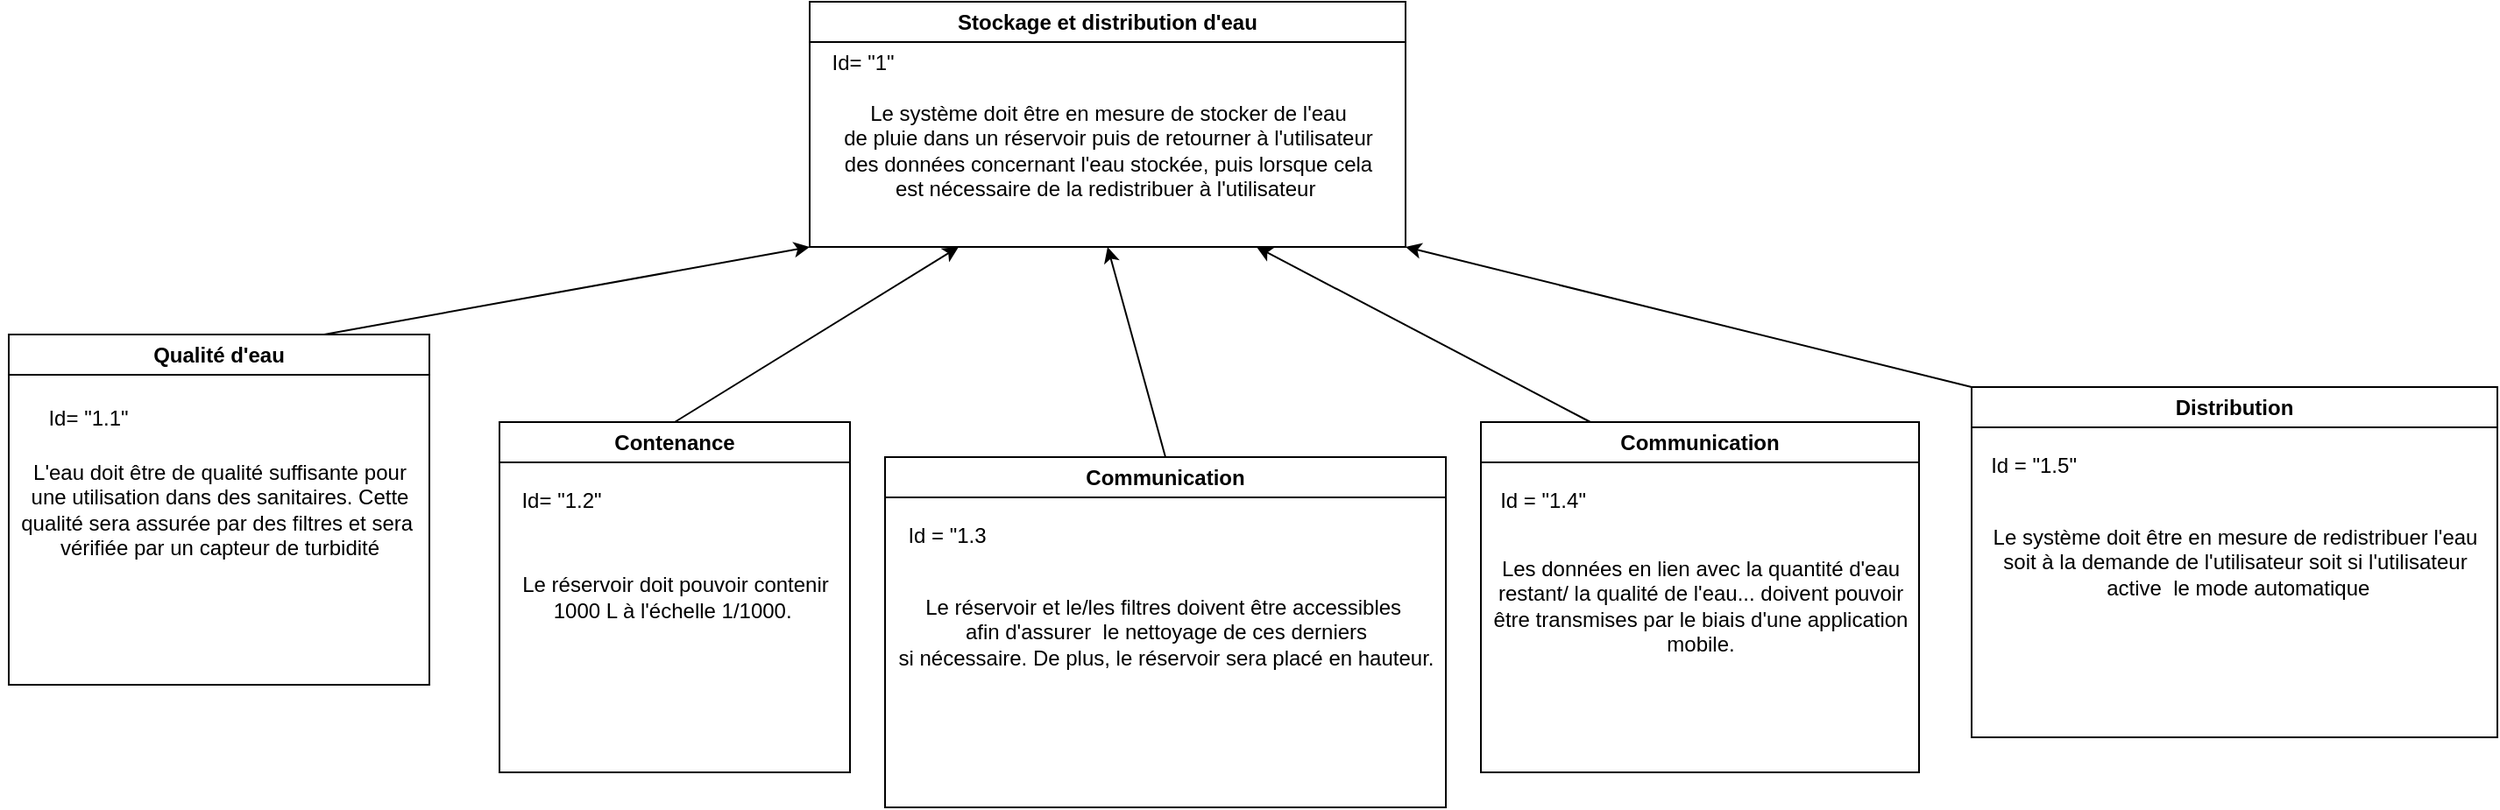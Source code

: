 <mxfile version="21.2.1" type="device">
  <diagram name="Page-1" id="_EIf3MN4KcUSfR8OH9MD">
    <mxGraphModel dx="618" dy="339" grid="1" gridSize="10" guides="1" tooltips="1" connect="1" arrows="1" fold="1" page="1" pageScale="1" pageWidth="827" pageHeight="1169" math="0" shadow="0">
      <root>
        <mxCell id="0" />
        <mxCell id="1" parent="0" />
        <mxCell id="Hui5fMC-4kC4WE7lra_V-2" value="Stockage et distribution d&#39;eau" style="swimlane;whiteSpace=wrap;html=1;" vertex="1" parent="1">
          <mxGeometry x="487" y="60" width="340" height="140" as="geometry" />
        </mxCell>
        <mxCell id="Hui5fMC-4kC4WE7lra_V-3" value="Le système doit être en mesure de stocker de l&#39;eau&lt;br&gt;de pluie dans un réservoir puis de retourner à l&#39;utilisateur&lt;br&gt;des données concernant l&#39;eau stockée, puis lorsque cela &lt;br&gt;est nécessaire de la redistribuer à l&#39;utilisateur&amp;nbsp;" style="text;html=1;align=center;verticalAlign=middle;resizable=0;points=[];autosize=1;strokeColor=none;fillColor=none;" vertex="1" parent="Hui5fMC-4kC4WE7lra_V-2">
          <mxGeometry x="5" y="50" width="330" height="70" as="geometry" />
        </mxCell>
        <mxCell id="Hui5fMC-4kC4WE7lra_V-17" value="Id= &quot;1&quot;" style="text;html=1;align=center;verticalAlign=middle;resizable=0;points=[];autosize=1;strokeColor=none;fillColor=none;" vertex="1" parent="Hui5fMC-4kC4WE7lra_V-2">
          <mxGeometry y="20" width="60" height="30" as="geometry" />
        </mxCell>
        <mxCell id="Hui5fMC-4kC4WE7lra_V-7" value="Contenance" style="swimlane;whiteSpace=wrap;html=1;" vertex="1" parent="1">
          <mxGeometry x="310" y="300" width="200" height="200" as="geometry" />
        </mxCell>
        <mxCell id="Hui5fMC-4kC4WE7lra_V-8" value="Le réservoir doit pouvoir contenir&lt;br style=&quot;border-color: var(--border-color);&quot;&gt;1000 L à l&#39;échelle 1/1000.&amp;nbsp;" style="text;html=1;align=center;verticalAlign=middle;resizable=0;points=[];autosize=1;strokeColor=none;fillColor=none;" vertex="1" parent="Hui5fMC-4kC4WE7lra_V-7">
          <mxGeometry y="80" width="200" height="40" as="geometry" />
        </mxCell>
        <mxCell id="Hui5fMC-4kC4WE7lra_V-18" value="Id= &quot;1.2&quot;" style="text;html=1;align=center;verticalAlign=middle;resizable=0;points=[];autosize=1;strokeColor=none;fillColor=none;" vertex="1" parent="Hui5fMC-4kC4WE7lra_V-7">
          <mxGeometry y="30" width="70" height="30" as="geometry" />
        </mxCell>
        <mxCell id="Hui5fMC-4kC4WE7lra_V-9" value="Qualité d&#39;eau" style="swimlane;whiteSpace=wrap;html=1;" vertex="1" parent="1">
          <mxGeometry x="30" y="250" width="240" height="200" as="geometry" />
        </mxCell>
        <mxCell id="Hui5fMC-4kC4WE7lra_V-10" value="L&#39;eau doit être de qualité suffisante pour&lt;br&gt;une utilisation dans des sanitaires. Cette&lt;br&gt;qualité sera assurée par des filtres et sera&amp;nbsp;&lt;br&gt;vérifiée par un capteur de turbidité" style="text;html=1;align=center;verticalAlign=middle;resizable=0;points=[];autosize=1;strokeColor=none;fillColor=none;" vertex="1" parent="Hui5fMC-4kC4WE7lra_V-9">
          <mxGeometry x="-5" y="65" width="250" height="70" as="geometry" />
        </mxCell>
        <mxCell id="Hui5fMC-4kC4WE7lra_V-19" value="Id= &quot;1.1&quot;" style="text;html=1;align=center;verticalAlign=middle;resizable=0;points=[];autosize=1;strokeColor=none;fillColor=none;" vertex="1" parent="Hui5fMC-4kC4WE7lra_V-9">
          <mxGeometry x="10" y="33" width="70" height="30" as="geometry" />
        </mxCell>
        <mxCell id="Hui5fMC-4kC4WE7lra_V-11" value="Communication" style="swimlane;whiteSpace=wrap;html=1;" vertex="1" parent="1">
          <mxGeometry x="530" y="320" width="320" height="200" as="geometry" />
        </mxCell>
        <mxCell id="Hui5fMC-4kC4WE7lra_V-12" value="Le réservoir et le/les filtres doivent être accessibles&amp;nbsp;&lt;br&gt;afin d&#39;assurer&amp;nbsp; le nettoyage de ces derniers&lt;br&gt;si nécessaire. De plus, le réservoir sera placé en hauteur." style="text;html=1;align=center;verticalAlign=middle;resizable=0;points=[];autosize=1;strokeColor=none;fillColor=none;" vertex="1" parent="Hui5fMC-4kC4WE7lra_V-11">
          <mxGeometry x="-5" y="70" width="330" height="60" as="geometry" />
        </mxCell>
        <mxCell id="Hui5fMC-4kC4WE7lra_V-20" value="Id = &quot;1.3" style="text;html=1;align=center;verticalAlign=middle;resizable=0;points=[];autosize=1;strokeColor=none;fillColor=none;" vertex="1" parent="Hui5fMC-4kC4WE7lra_V-11">
          <mxGeometry y="30" width="70" height="30" as="geometry" />
        </mxCell>
        <mxCell id="Hui5fMC-4kC4WE7lra_V-13" value="Communication" style="swimlane;whiteSpace=wrap;html=1;" vertex="1" parent="1">
          <mxGeometry x="870" y="300" width="250" height="200" as="geometry" />
        </mxCell>
        <mxCell id="Hui5fMC-4kC4WE7lra_V-14" value="Les données en lien avec la quantité d&#39;eau&lt;br&gt;restant/ la qualité de l&#39;eau... doivent pouvoir&lt;br&gt;être transmises par le biais d&#39;une application&lt;br&gt;mobile." style="text;html=1;align=center;verticalAlign=middle;resizable=0;points=[];autosize=1;strokeColor=none;fillColor=none;" vertex="1" parent="Hui5fMC-4kC4WE7lra_V-13">
          <mxGeometry x="-5" y="70" width="260" height="70" as="geometry" />
        </mxCell>
        <mxCell id="Hui5fMC-4kC4WE7lra_V-21" value="Id = &quot;1.4&quot;" style="text;html=1;align=center;verticalAlign=middle;resizable=0;points=[];autosize=1;strokeColor=none;fillColor=none;" vertex="1" parent="Hui5fMC-4kC4WE7lra_V-13">
          <mxGeometry y="30" width="70" height="30" as="geometry" />
        </mxCell>
        <mxCell id="Hui5fMC-4kC4WE7lra_V-15" value="Distribution" style="swimlane;whiteSpace=wrap;html=1;" vertex="1" parent="1">
          <mxGeometry x="1150" y="280" width="300" height="200" as="geometry" />
        </mxCell>
        <mxCell id="Hui5fMC-4kC4WE7lra_V-22" value="Id = &quot;1.5&quot;" style="text;html=1;align=center;verticalAlign=middle;resizable=0;points=[];autosize=1;strokeColor=none;fillColor=none;" vertex="1" parent="Hui5fMC-4kC4WE7lra_V-15">
          <mxGeometry y="30" width="70" height="30" as="geometry" />
        </mxCell>
        <mxCell id="Hui5fMC-4kC4WE7lra_V-16" value="Le système doit être en mesure de redistribuer l&#39;eau &lt;br&gt;soit à la demande&amp;nbsp;de l&#39;utilisateur soit si l&#39;utilisateur&lt;br&gt;&amp;nbsp;active&amp;nbsp; le mode automatique" style="text;html=1;align=center;verticalAlign=middle;resizable=0;points=[];autosize=1;strokeColor=none;fillColor=none;" vertex="1" parent="Hui5fMC-4kC4WE7lra_V-15">
          <mxGeometry y="70" width="300" height="60" as="geometry" />
        </mxCell>
        <mxCell id="Hui5fMC-4kC4WE7lra_V-23" value="" style="endArrow=classic;html=1;rounded=0;exitX=0.5;exitY=0;exitDx=0;exitDy=0;entryX=0.25;entryY=1;entryDx=0;entryDy=0;" edge="1" parent="1" source="Hui5fMC-4kC4WE7lra_V-7" target="Hui5fMC-4kC4WE7lra_V-2">
          <mxGeometry width="50" height="50" relative="1" as="geometry">
            <mxPoint x="560" y="330" as="sourcePoint" />
            <mxPoint x="610" y="280" as="targetPoint" />
          </mxGeometry>
        </mxCell>
        <mxCell id="Hui5fMC-4kC4WE7lra_V-24" value="" style="endArrow=classic;html=1;rounded=0;exitX=0.75;exitY=0;exitDx=0;exitDy=0;entryX=0;entryY=1;entryDx=0;entryDy=0;" edge="1" parent="1" source="Hui5fMC-4kC4WE7lra_V-9" target="Hui5fMC-4kC4WE7lra_V-2">
          <mxGeometry width="50" height="50" relative="1" as="geometry">
            <mxPoint x="560" y="330" as="sourcePoint" />
            <mxPoint x="610" y="280" as="targetPoint" />
          </mxGeometry>
        </mxCell>
        <mxCell id="Hui5fMC-4kC4WE7lra_V-25" value="" style="endArrow=classic;html=1;rounded=0;exitX=0.5;exitY=0;exitDx=0;exitDy=0;entryX=0.5;entryY=1;entryDx=0;entryDy=0;" edge="1" parent="1" source="Hui5fMC-4kC4WE7lra_V-11" target="Hui5fMC-4kC4WE7lra_V-2">
          <mxGeometry width="50" height="50" relative="1" as="geometry">
            <mxPoint x="560" y="330" as="sourcePoint" />
            <mxPoint x="610" y="280" as="targetPoint" />
          </mxGeometry>
        </mxCell>
        <mxCell id="Hui5fMC-4kC4WE7lra_V-26" value="" style="endArrow=classic;html=1;rounded=0;exitX=0.25;exitY=0;exitDx=0;exitDy=0;entryX=0.75;entryY=1;entryDx=0;entryDy=0;" edge="1" parent="1" source="Hui5fMC-4kC4WE7lra_V-13" target="Hui5fMC-4kC4WE7lra_V-2">
          <mxGeometry width="50" height="50" relative="1" as="geometry">
            <mxPoint x="640" y="330" as="sourcePoint" />
            <mxPoint x="690" y="280" as="targetPoint" />
          </mxGeometry>
        </mxCell>
        <mxCell id="Hui5fMC-4kC4WE7lra_V-27" value="" style="endArrow=classic;html=1;rounded=0;exitX=0;exitY=0;exitDx=0;exitDy=0;entryX=1;entryY=1;entryDx=0;entryDy=0;" edge="1" parent="1" source="Hui5fMC-4kC4WE7lra_V-15" target="Hui5fMC-4kC4WE7lra_V-2">
          <mxGeometry width="50" height="50" relative="1" as="geometry">
            <mxPoint x="1000" y="330" as="sourcePoint" />
            <mxPoint x="1050" y="280" as="targetPoint" />
          </mxGeometry>
        </mxCell>
      </root>
    </mxGraphModel>
  </diagram>
</mxfile>
